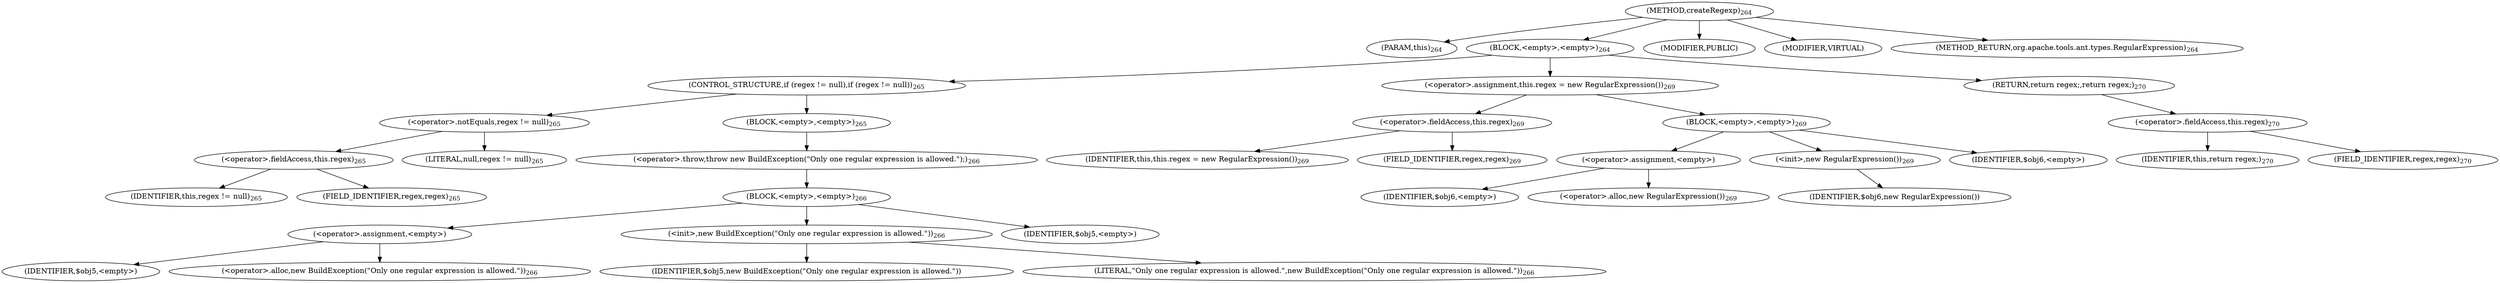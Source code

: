 digraph "createRegexp" {  
"296" [label = <(METHOD,createRegexp)<SUB>264</SUB>> ]
"297" [label = <(PARAM,this)<SUB>264</SUB>> ]
"298" [label = <(BLOCK,&lt;empty&gt;,&lt;empty&gt;)<SUB>264</SUB>> ]
"299" [label = <(CONTROL_STRUCTURE,if (regex != null),if (regex != null))<SUB>265</SUB>> ]
"300" [label = <(&lt;operator&gt;.notEquals,regex != null)<SUB>265</SUB>> ]
"301" [label = <(&lt;operator&gt;.fieldAccess,this.regex)<SUB>265</SUB>> ]
"302" [label = <(IDENTIFIER,this,regex != null)<SUB>265</SUB>> ]
"303" [label = <(FIELD_IDENTIFIER,regex,regex)<SUB>265</SUB>> ]
"304" [label = <(LITERAL,null,regex != null)<SUB>265</SUB>> ]
"305" [label = <(BLOCK,&lt;empty&gt;,&lt;empty&gt;)<SUB>265</SUB>> ]
"306" [label = <(&lt;operator&gt;.throw,throw new BuildException(&quot;Only one regular expression is allowed.&quot;);)<SUB>266</SUB>> ]
"307" [label = <(BLOCK,&lt;empty&gt;,&lt;empty&gt;)<SUB>266</SUB>> ]
"308" [label = <(&lt;operator&gt;.assignment,&lt;empty&gt;)> ]
"309" [label = <(IDENTIFIER,$obj5,&lt;empty&gt;)> ]
"310" [label = <(&lt;operator&gt;.alloc,new BuildException(&quot;Only one regular expression is allowed.&quot;))<SUB>266</SUB>> ]
"311" [label = <(&lt;init&gt;,new BuildException(&quot;Only one regular expression is allowed.&quot;))<SUB>266</SUB>> ]
"312" [label = <(IDENTIFIER,$obj5,new BuildException(&quot;Only one regular expression is allowed.&quot;))> ]
"313" [label = <(LITERAL,&quot;Only one regular expression is allowed.&quot;,new BuildException(&quot;Only one regular expression is allowed.&quot;))<SUB>266</SUB>> ]
"314" [label = <(IDENTIFIER,$obj5,&lt;empty&gt;)> ]
"315" [label = <(&lt;operator&gt;.assignment,this.regex = new RegularExpression())<SUB>269</SUB>> ]
"316" [label = <(&lt;operator&gt;.fieldAccess,this.regex)<SUB>269</SUB>> ]
"317" [label = <(IDENTIFIER,this,this.regex = new RegularExpression())<SUB>269</SUB>> ]
"318" [label = <(FIELD_IDENTIFIER,regex,regex)<SUB>269</SUB>> ]
"319" [label = <(BLOCK,&lt;empty&gt;,&lt;empty&gt;)<SUB>269</SUB>> ]
"320" [label = <(&lt;operator&gt;.assignment,&lt;empty&gt;)> ]
"321" [label = <(IDENTIFIER,$obj6,&lt;empty&gt;)> ]
"322" [label = <(&lt;operator&gt;.alloc,new RegularExpression())<SUB>269</SUB>> ]
"323" [label = <(&lt;init&gt;,new RegularExpression())<SUB>269</SUB>> ]
"324" [label = <(IDENTIFIER,$obj6,new RegularExpression())> ]
"325" [label = <(IDENTIFIER,$obj6,&lt;empty&gt;)> ]
"326" [label = <(RETURN,return regex;,return regex;)<SUB>270</SUB>> ]
"327" [label = <(&lt;operator&gt;.fieldAccess,this.regex)<SUB>270</SUB>> ]
"328" [label = <(IDENTIFIER,this,return regex;)<SUB>270</SUB>> ]
"329" [label = <(FIELD_IDENTIFIER,regex,regex)<SUB>270</SUB>> ]
"330" [label = <(MODIFIER,PUBLIC)> ]
"331" [label = <(MODIFIER,VIRTUAL)> ]
"332" [label = <(METHOD_RETURN,org.apache.tools.ant.types.RegularExpression)<SUB>264</SUB>> ]
  "296" -> "297" 
  "296" -> "298" 
  "296" -> "330" 
  "296" -> "331" 
  "296" -> "332" 
  "298" -> "299" 
  "298" -> "315" 
  "298" -> "326" 
  "299" -> "300" 
  "299" -> "305" 
  "300" -> "301" 
  "300" -> "304" 
  "301" -> "302" 
  "301" -> "303" 
  "305" -> "306" 
  "306" -> "307" 
  "307" -> "308" 
  "307" -> "311" 
  "307" -> "314" 
  "308" -> "309" 
  "308" -> "310" 
  "311" -> "312" 
  "311" -> "313" 
  "315" -> "316" 
  "315" -> "319" 
  "316" -> "317" 
  "316" -> "318" 
  "319" -> "320" 
  "319" -> "323" 
  "319" -> "325" 
  "320" -> "321" 
  "320" -> "322" 
  "323" -> "324" 
  "326" -> "327" 
  "327" -> "328" 
  "327" -> "329" 
}
